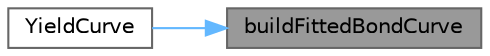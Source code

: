 digraph "buildFittedBondCurve"
{
 // INTERACTIVE_SVG=YES
 // LATEX_PDF_SIZE
  bgcolor="transparent";
  edge [fontname=Helvetica,fontsize=10,labelfontname=Helvetica,labelfontsize=10];
  node [fontname=Helvetica,fontsize=10,shape=box,height=0.2,width=0.4];
  rankdir="RL";
  Node1 [label="buildFittedBondCurve",height=0.2,width=0.4,color="gray40", fillcolor="grey60", style="filled", fontcolor="black",tooltip="Build a yield curve that uses QuantLib::FittedBondCurve."];
  Node1 -> Node2 [dir="back",color="steelblue1",style="solid"];
  Node2 [label="YieldCurve",height=0.2,width=0.4,color="grey40", fillcolor="white", style="filled",URL="$classore_1_1data_1_1_yield_curve.html#a59d4997751f3007ffe3c18b56f2fa207",tooltip="Constructor."];
}

